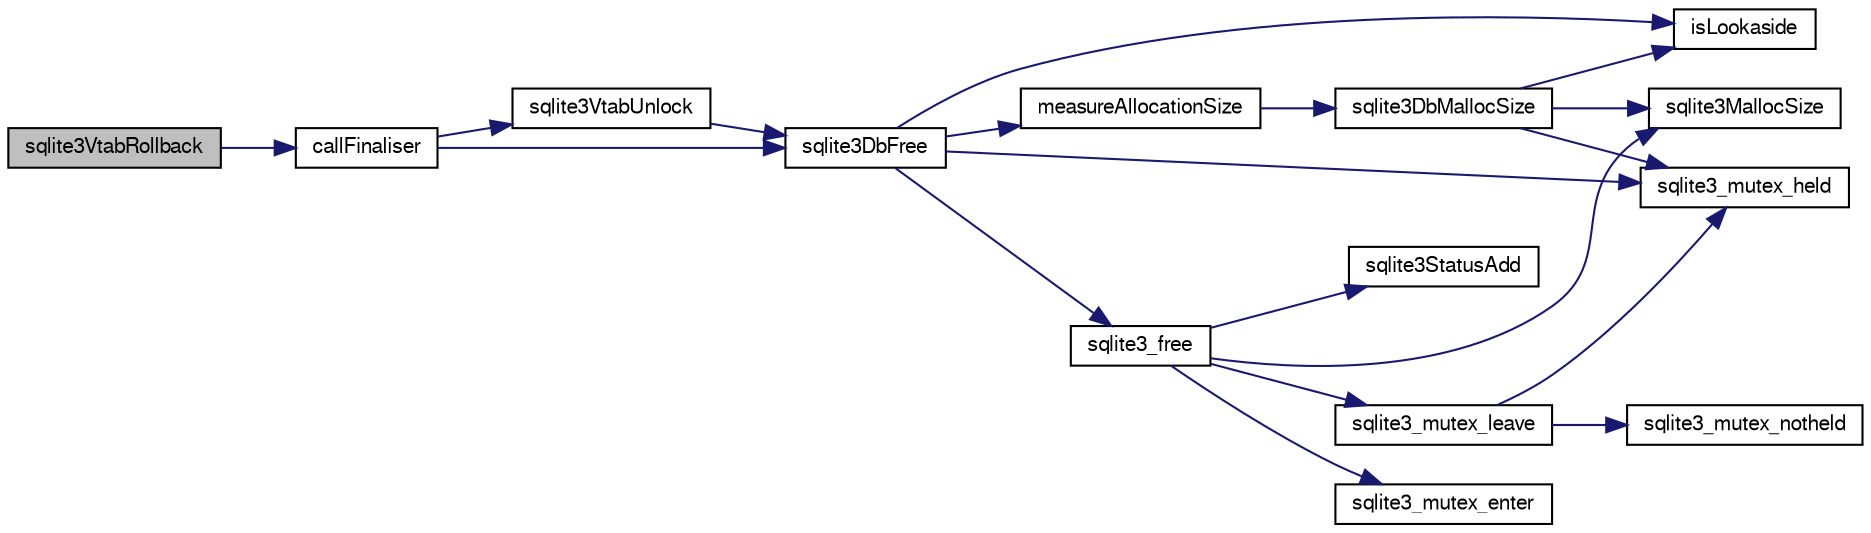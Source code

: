 digraph "sqlite3VtabRollback"
{
  edge [fontname="FreeSans",fontsize="10",labelfontname="FreeSans",labelfontsize="10"];
  node [fontname="FreeSans",fontsize="10",shape=record];
  rankdir="LR";
  Node805309 [label="sqlite3VtabRollback",height=0.2,width=0.4,color="black", fillcolor="grey75", style="filled", fontcolor="black"];
  Node805309 -> Node805310 [color="midnightblue",fontsize="10",style="solid",fontname="FreeSans"];
  Node805310 [label="callFinaliser",height=0.2,width=0.4,color="black", fillcolor="white", style="filled",URL="$sqlite3_8c.html#a22316908cc65af3d391ba12ab103edb9"];
  Node805310 -> Node805311 [color="midnightblue",fontsize="10",style="solid",fontname="FreeSans"];
  Node805311 [label="sqlite3VtabUnlock",height=0.2,width=0.4,color="black", fillcolor="white", style="filled",URL="$sqlite3_8c.html#a8b3341682c7724d767ebc8288b9063b4"];
  Node805311 -> Node805312 [color="midnightblue",fontsize="10",style="solid",fontname="FreeSans"];
  Node805312 [label="sqlite3DbFree",height=0.2,width=0.4,color="black", fillcolor="white", style="filled",URL="$sqlite3_8c.html#ac70ab821a6607b4a1b909582dc37a069"];
  Node805312 -> Node805313 [color="midnightblue",fontsize="10",style="solid",fontname="FreeSans"];
  Node805313 [label="sqlite3_mutex_held",height=0.2,width=0.4,color="black", fillcolor="white", style="filled",URL="$sqlite3_8c.html#acf77da68932b6bc163c5e68547ecc3e7"];
  Node805312 -> Node805314 [color="midnightblue",fontsize="10",style="solid",fontname="FreeSans"];
  Node805314 [label="measureAllocationSize",height=0.2,width=0.4,color="black", fillcolor="white", style="filled",URL="$sqlite3_8c.html#a45731e644a22fdb756e2b6337224217a"];
  Node805314 -> Node805315 [color="midnightblue",fontsize="10",style="solid",fontname="FreeSans"];
  Node805315 [label="sqlite3DbMallocSize",height=0.2,width=0.4,color="black", fillcolor="white", style="filled",URL="$sqlite3_8c.html#aa397e5a8a03495203a0767abf0a71f86"];
  Node805315 -> Node805316 [color="midnightblue",fontsize="10",style="solid",fontname="FreeSans"];
  Node805316 [label="sqlite3MallocSize",height=0.2,width=0.4,color="black", fillcolor="white", style="filled",URL="$sqlite3_8c.html#acf5d2a5f35270bafb050bd2def576955"];
  Node805315 -> Node805313 [color="midnightblue",fontsize="10",style="solid",fontname="FreeSans"];
  Node805315 -> Node805317 [color="midnightblue",fontsize="10",style="solid",fontname="FreeSans"];
  Node805317 [label="isLookaside",height=0.2,width=0.4,color="black", fillcolor="white", style="filled",URL="$sqlite3_8c.html#a770fa05ff9717b75e16f4d968a77b897"];
  Node805312 -> Node805317 [color="midnightblue",fontsize="10",style="solid",fontname="FreeSans"];
  Node805312 -> Node805318 [color="midnightblue",fontsize="10",style="solid",fontname="FreeSans"];
  Node805318 [label="sqlite3_free",height=0.2,width=0.4,color="black", fillcolor="white", style="filled",URL="$sqlite3_8c.html#a6552349e36a8a691af5487999ab09519"];
  Node805318 -> Node805319 [color="midnightblue",fontsize="10",style="solid",fontname="FreeSans"];
  Node805319 [label="sqlite3_mutex_enter",height=0.2,width=0.4,color="black", fillcolor="white", style="filled",URL="$sqlite3_8c.html#a1c12cde690bd89f104de5cbad12a6bf5"];
  Node805318 -> Node805320 [color="midnightblue",fontsize="10",style="solid",fontname="FreeSans"];
  Node805320 [label="sqlite3StatusAdd",height=0.2,width=0.4,color="black", fillcolor="white", style="filled",URL="$sqlite3_8c.html#afa029f93586aeab4cc85360905dae9cd"];
  Node805318 -> Node805316 [color="midnightblue",fontsize="10",style="solid",fontname="FreeSans"];
  Node805318 -> Node805321 [color="midnightblue",fontsize="10",style="solid",fontname="FreeSans"];
  Node805321 [label="sqlite3_mutex_leave",height=0.2,width=0.4,color="black", fillcolor="white", style="filled",URL="$sqlite3_8c.html#a5838d235601dbd3c1fa993555c6bcc93"];
  Node805321 -> Node805313 [color="midnightblue",fontsize="10",style="solid",fontname="FreeSans"];
  Node805321 -> Node805322 [color="midnightblue",fontsize="10",style="solid",fontname="FreeSans"];
  Node805322 [label="sqlite3_mutex_notheld",height=0.2,width=0.4,color="black", fillcolor="white", style="filled",URL="$sqlite3_8c.html#a83967c837c1c000d3b5adcfaa688f5dc"];
  Node805310 -> Node805312 [color="midnightblue",fontsize="10",style="solid",fontname="FreeSans"];
}
